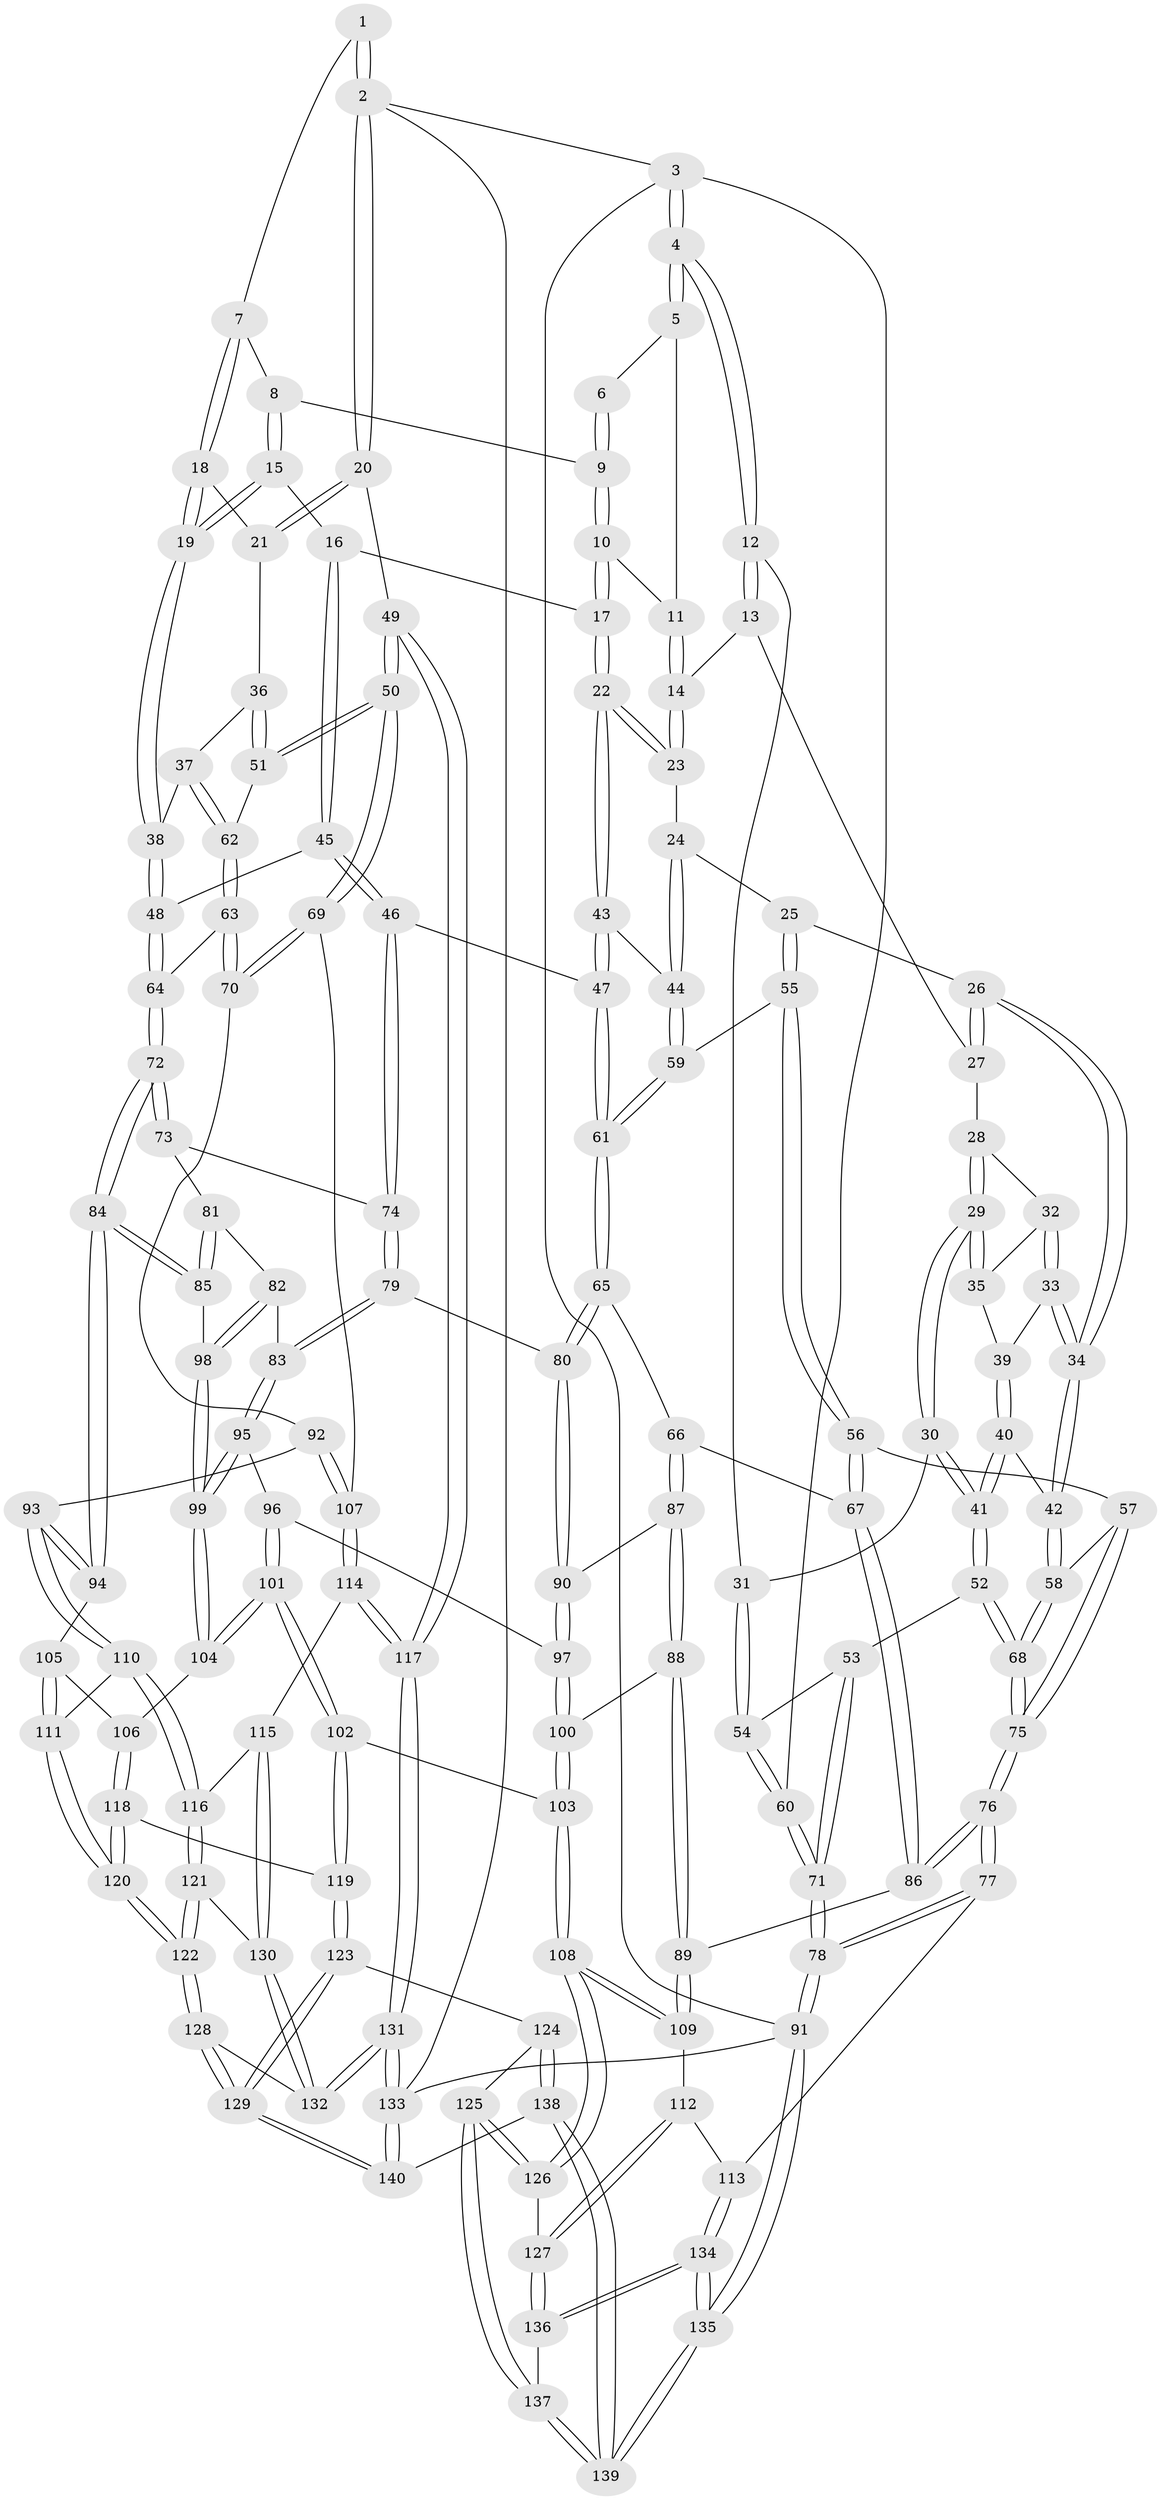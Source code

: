 // coarse degree distribution, {4: 0.4090909090909091, 3: 0.22727272727272727, 5: 0.2727272727272727, 6: 0.022727272727272728, 2: 0.045454545454545456, 8: 0.022727272727272728}
// Generated by graph-tools (version 1.1) at 2025/38/03/04/25 23:38:20]
// undirected, 140 vertices, 347 edges
graph export_dot {
  node [color=gray90,style=filled];
  1 [pos="+0.8438371246323136+0"];
  2 [pos="+1+0"];
  3 [pos="+0+0"];
  4 [pos="+0+0"];
  5 [pos="+0.5185021055981519+0"];
  6 [pos="+0.5246318104702024+0"];
  7 [pos="+0.8304544659460605+0.048323636202672986"];
  8 [pos="+0.7382924966886987+0.09028422039316507"];
  9 [pos="+0.7083075991650752+0.07346186517439962"];
  10 [pos="+0.5349863612112145+0.07258047806413823"];
  11 [pos="+0.5066854105723608+0.039880157417331245"];
  12 [pos="+0+0"];
  13 [pos="+0.13819538552030214+0.07080573946340489"];
  14 [pos="+0.35431772458121574+0.16506397966843167"];
  15 [pos="+0.6637662113330347+0.22858088132021956"];
  16 [pos="+0.6463252722203529+0.23171124092274076"];
  17 [pos="+0.6108931389452168+0.2272182215241923"];
  18 [pos="+0.9267916111547717+0.1612980256863506"];
  19 [pos="+0.7678567810422354+0.27796850167069365"];
  20 [pos="+1+0.1370406689043288"];
  21 [pos="+0.9840937920664513+0.17954439190629864"];
  22 [pos="+0.5689238990951262+0.25709478222596516"];
  23 [pos="+0.3645767623502111+0.19235523660008264"];
  24 [pos="+0.36185963975033236+0.25585027935035964"];
  25 [pos="+0.3373127364797411+0.309733842091236"];
  26 [pos="+0.29066681607098077+0.32698187180276844"];
  27 [pos="+0.16117744243803933+0.1689278310781955"];
  28 [pos="+0.16989239463083838+0.24795387714813505"];
  29 [pos="+0.13429247376208547+0.34081072312466637"];
  30 [pos="+0.1336211768468833+0.34180255118280417"];
  31 [pos="+0.07338434030028806+0.3210156471353475"];
  32 [pos="+0.19173133686431904+0.2826802412825392"];
  33 [pos="+0.21633207718573716+0.3165091933940847"];
  34 [pos="+0.2651511288690925+0.3446821520027574"];
  35 [pos="+0.1766609307525528+0.33514982747515915"];
  36 [pos="+0.9432569198499113+0.2985909237830773"];
  37 [pos="+0.7867712923185106+0.34271695028113186"];
  38 [pos="+0.7866156300352977+0.34267046363003834"];
  39 [pos="+0.19150098488042736+0.3376133705774842"];
  40 [pos="+0.1837357615133204+0.3878907620683674"];
  41 [pos="+0.1439247274096359+0.3954777388186269"];
  42 [pos="+0.24604555861499455+0.39231254478420186"];
  43 [pos="+0.5321437270084615+0.326393724330435"];
  44 [pos="+0.4897591053585936+0.33797919316871944"];
  45 [pos="+0.6585185306936082+0.4253603242727017"];
  46 [pos="+0.6261214352792989+0.4462488577156029"];
  47 [pos="+0.5615889646942626+0.39513335788087"];
  48 [pos="+0.7477233222403084+0.4185905598223691"];
  49 [pos="+1+0.573636351782045"];
  50 [pos="+1+0.5716143430347296"];
  51 [pos="+0.9362913710838862+0.3872923950510602"];
  52 [pos="+0.11386418648449229+0.4411867261158652"];
  53 [pos="+0.07351988671320495+0.423106584679499"];
  54 [pos="+0.05118795272885006+0.39264339605837256"];
  55 [pos="+0.372043106023535+0.38056391101077947"];
  56 [pos="+0.34127728176788513+0.48155879685427166"];
  57 [pos="+0.29258898350694207+0.46383515418083154"];
  58 [pos="+0.2484049279718113+0.39946002537384984"];
  59 [pos="+0.4497792570036586+0.38179783124599337"];
  60 [pos="+0+0.28803707787673716"];
  61 [pos="+0.4694339777435263+0.47103630945583175"];
  62 [pos="+0.8926838436290981+0.39811861156258527"];
  63 [pos="+0.8386849044698236+0.5180677430932643"];
  64 [pos="+0.7964388453382962+0.5119776052980173"];
  65 [pos="+0.465087780681715+0.4874531589429538"];
  66 [pos="+0.3906857116084145+0.5083190729291072"];
  67 [pos="+0.3489763485043265+0.49331398580493446"];
  68 [pos="+0.13658631133330187+0.5132971470026684"];
  69 [pos="+0.9961967239173865+0.5964672658430062"];
  70 [pos="+0.8948514480962978+0.5578366074766068"];
  71 [pos="+0+0.5847277837476976"];
  72 [pos="+0.7578502708100984+0.5474463065836821"];
  73 [pos="+0.6486571434585597+0.5019892513994196"];
  74 [pos="+0.6230262283075816+0.4604561616504955"];
  75 [pos="+0.14058857263625796+0.5420257805097208"];
  76 [pos="+0.12367690667677649+0.6138878899497389"];
  77 [pos="+0.1164352372952597+0.6188120232552319"];
  78 [pos="+0+0.6844333255847638"];
  79 [pos="+0.5365063441062444+0.5365206170395914"];
  80 [pos="+0.5247875857168448+0.5309900561231701"];
  81 [pos="+0.6483768556875752+0.5310838070207374"];
  82 [pos="+0.5956499854597447+0.5828005872532714"];
  83 [pos="+0.5442081779120118+0.5630479711794786"];
  84 [pos="+0.7172682089216161+0.63453760966544"];
  85 [pos="+0.6763263934073676+0.6153414968396494"];
  86 [pos="+0.2606778718179196+0.6394110462902863"];
  87 [pos="+0.40391688676655796+0.5607200139482552"];
  88 [pos="+0.3305798323180472+0.6491248275650775"];
  89 [pos="+0.2767200929539902+0.6542107675110008"];
  90 [pos="+0.4303915636642787+0.603973319540629"];
  91 [pos="+0+1"];
  92 [pos="+0.7858928592379649+0.6617278685609099"];
  93 [pos="+0.740212092666287+0.6683618245365549"];
  94 [pos="+0.7219278145163892+0.6497096374251907"];
  95 [pos="+0.5303605349048732+0.6063338021534531"];
  96 [pos="+0.5139331654692352+0.6206136143234693"];
  97 [pos="+0.4343474376943514+0.6197956815855595"];
  98 [pos="+0.6352980192198464+0.6130134440360571"];
  99 [pos="+0.5839917547130415+0.6660255487517004"];
  100 [pos="+0.4145886928627565+0.6619996007412319"];
  101 [pos="+0.49647363740055733+0.7262539780981621"];
  102 [pos="+0.4945695210340181+0.7276657672281261"];
  103 [pos="+0.44388718049611403+0.7245464488624705"];
  104 [pos="+0.5849268145210043+0.7102520223616392"];
  105 [pos="+0.6494149131746955+0.7000833922296855"];
  106 [pos="+0.5912914357842344+0.7142100622138786"];
  107 [pos="+0.898368824331035+0.6950190767447904"];
  108 [pos="+0.387098576169518+0.7802866150152008"];
  109 [pos="+0.2956055631200047+0.7262543441245114"];
  110 [pos="+0.7503093649308653+0.7243900263711064"];
  111 [pos="+0.6675603676868702+0.7577424973949811"];
  112 [pos="+0.25684630438936584+0.7834487729834775"];
  113 [pos="+0.17936993223092482+0.8201640933248332"];
  114 [pos="+0.874452529637328+0.7675194679586713"];
  115 [pos="+0.8205309558570277+0.7882222664079818"];
  116 [pos="+0.7672793937436927+0.7621859811765418"];
  117 [pos="+1+1"];
  118 [pos="+0.6149075516762919+0.7968443273673735"];
  119 [pos="+0.5142735363359199+0.7891585430781282"];
  120 [pos="+0.6338060839038409+0.820504076255302"];
  121 [pos="+0.7018548138004042+0.8252338207702459"];
  122 [pos="+0.6480641650170096+0.8599716680031456"];
  123 [pos="+0.4951726215813779+0.8936775238938567"];
  124 [pos="+0.4947403104281298+0.8937410625120393"];
  125 [pos="+0.47428516250557795+0.8939637201715807"];
  126 [pos="+0.38794884891703263+0.8207656920005392"];
  127 [pos="+0.324836756169403+0.8656861015687399"];
  128 [pos="+0.6305609087684734+0.9381137517575718"];
  129 [pos="+0.6282682580542582+0.9412530835289499"];
  130 [pos="+0.814981810375114+0.8768083689900447"];
  131 [pos="+1+1"];
  132 [pos="+0.81793771654758+0.9050370297603093"];
  133 [pos="+1+1"];
  134 [pos="+0.05463995863656596+1"];
  135 [pos="+0+1"];
  136 [pos="+0.31372613523939674+0.8863391062395858"];
  137 [pos="+0.4237004710702117+0.9442022305878421"];
  138 [pos="+0.4413476931906989+1"];
  139 [pos="+0.25013204891926755+1"];
  140 [pos="+0.65187198770753+1"];
  1 -- 2;
  1 -- 2;
  1 -- 7;
  2 -- 3;
  2 -- 20;
  2 -- 20;
  2 -- 133;
  3 -- 4;
  3 -- 4;
  3 -- 60;
  3 -- 91;
  4 -- 5;
  4 -- 5;
  4 -- 12;
  4 -- 12;
  5 -- 6;
  5 -- 11;
  6 -- 9;
  6 -- 9;
  7 -- 8;
  7 -- 18;
  7 -- 18;
  8 -- 9;
  8 -- 15;
  8 -- 15;
  9 -- 10;
  9 -- 10;
  10 -- 11;
  10 -- 17;
  10 -- 17;
  11 -- 14;
  11 -- 14;
  12 -- 13;
  12 -- 13;
  12 -- 31;
  13 -- 14;
  13 -- 27;
  14 -- 23;
  14 -- 23;
  15 -- 16;
  15 -- 19;
  15 -- 19;
  16 -- 17;
  16 -- 45;
  16 -- 45;
  17 -- 22;
  17 -- 22;
  18 -- 19;
  18 -- 19;
  18 -- 21;
  19 -- 38;
  19 -- 38;
  20 -- 21;
  20 -- 21;
  20 -- 49;
  21 -- 36;
  22 -- 23;
  22 -- 23;
  22 -- 43;
  22 -- 43;
  23 -- 24;
  24 -- 25;
  24 -- 44;
  24 -- 44;
  25 -- 26;
  25 -- 55;
  25 -- 55;
  26 -- 27;
  26 -- 27;
  26 -- 34;
  26 -- 34;
  27 -- 28;
  28 -- 29;
  28 -- 29;
  28 -- 32;
  29 -- 30;
  29 -- 30;
  29 -- 35;
  29 -- 35;
  30 -- 31;
  30 -- 41;
  30 -- 41;
  31 -- 54;
  31 -- 54;
  32 -- 33;
  32 -- 33;
  32 -- 35;
  33 -- 34;
  33 -- 34;
  33 -- 39;
  34 -- 42;
  34 -- 42;
  35 -- 39;
  36 -- 37;
  36 -- 51;
  36 -- 51;
  37 -- 38;
  37 -- 62;
  37 -- 62;
  38 -- 48;
  38 -- 48;
  39 -- 40;
  39 -- 40;
  40 -- 41;
  40 -- 41;
  40 -- 42;
  41 -- 52;
  41 -- 52;
  42 -- 58;
  42 -- 58;
  43 -- 44;
  43 -- 47;
  43 -- 47;
  44 -- 59;
  44 -- 59;
  45 -- 46;
  45 -- 46;
  45 -- 48;
  46 -- 47;
  46 -- 74;
  46 -- 74;
  47 -- 61;
  47 -- 61;
  48 -- 64;
  48 -- 64;
  49 -- 50;
  49 -- 50;
  49 -- 117;
  49 -- 117;
  50 -- 51;
  50 -- 51;
  50 -- 69;
  50 -- 69;
  51 -- 62;
  52 -- 53;
  52 -- 68;
  52 -- 68;
  53 -- 54;
  53 -- 71;
  53 -- 71;
  54 -- 60;
  54 -- 60;
  55 -- 56;
  55 -- 56;
  55 -- 59;
  56 -- 57;
  56 -- 67;
  56 -- 67;
  57 -- 58;
  57 -- 75;
  57 -- 75;
  58 -- 68;
  58 -- 68;
  59 -- 61;
  59 -- 61;
  60 -- 71;
  60 -- 71;
  61 -- 65;
  61 -- 65;
  62 -- 63;
  62 -- 63;
  63 -- 64;
  63 -- 70;
  63 -- 70;
  64 -- 72;
  64 -- 72;
  65 -- 66;
  65 -- 80;
  65 -- 80;
  66 -- 67;
  66 -- 87;
  66 -- 87;
  67 -- 86;
  67 -- 86;
  68 -- 75;
  68 -- 75;
  69 -- 70;
  69 -- 70;
  69 -- 107;
  70 -- 92;
  71 -- 78;
  71 -- 78;
  72 -- 73;
  72 -- 73;
  72 -- 84;
  72 -- 84;
  73 -- 74;
  73 -- 81;
  74 -- 79;
  74 -- 79;
  75 -- 76;
  75 -- 76;
  76 -- 77;
  76 -- 77;
  76 -- 86;
  76 -- 86;
  77 -- 78;
  77 -- 78;
  77 -- 113;
  78 -- 91;
  78 -- 91;
  79 -- 80;
  79 -- 83;
  79 -- 83;
  80 -- 90;
  80 -- 90;
  81 -- 82;
  81 -- 85;
  81 -- 85;
  82 -- 83;
  82 -- 98;
  82 -- 98;
  83 -- 95;
  83 -- 95;
  84 -- 85;
  84 -- 85;
  84 -- 94;
  84 -- 94;
  85 -- 98;
  86 -- 89;
  87 -- 88;
  87 -- 88;
  87 -- 90;
  88 -- 89;
  88 -- 89;
  88 -- 100;
  89 -- 109;
  89 -- 109;
  90 -- 97;
  90 -- 97;
  91 -- 135;
  91 -- 135;
  91 -- 133;
  92 -- 93;
  92 -- 107;
  92 -- 107;
  93 -- 94;
  93 -- 94;
  93 -- 110;
  93 -- 110;
  94 -- 105;
  95 -- 96;
  95 -- 99;
  95 -- 99;
  96 -- 97;
  96 -- 101;
  96 -- 101;
  97 -- 100;
  97 -- 100;
  98 -- 99;
  98 -- 99;
  99 -- 104;
  99 -- 104;
  100 -- 103;
  100 -- 103;
  101 -- 102;
  101 -- 102;
  101 -- 104;
  101 -- 104;
  102 -- 103;
  102 -- 119;
  102 -- 119;
  103 -- 108;
  103 -- 108;
  104 -- 106;
  105 -- 106;
  105 -- 111;
  105 -- 111;
  106 -- 118;
  106 -- 118;
  107 -- 114;
  107 -- 114;
  108 -- 109;
  108 -- 109;
  108 -- 126;
  108 -- 126;
  109 -- 112;
  110 -- 111;
  110 -- 116;
  110 -- 116;
  111 -- 120;
  111 -- 120;
  112 -- 113;
  112 -- 127;
  112 -- 127;
  113 -- 134;
  113 -- 134;
  114 -- 115;
  114 -- 117;
  114 -- 117;
  115 -- 116;
  115 -- 130;
  115 -- 130;
  116 -- 121;
  116 -- 121;
  117 -- 131;
  117 -- 131;
  118 -- 119;
  118 -- 120;
  118 -- 120;
  119 -- 123;
  119 -- 123;
  120 -- 122;
  120 -- 122;
  121 -- 122;
  121 -- 122;
  121 -- 130;
  122 -- 128;
  122 -- 128;
  123 -- 124;
  123 -- 129;
  123 -- 129;
  124 -- 125;
  124 -- 138;
  124 -- 138;
  125 -- 126;
  125 -- 126;
  125 -- 137;
  125 -- 137;
  126 -- 127;
  127 -- 136;
  127 -- 136;
  128 -- 129;
  128 -- 129;
  128 -- 132;
  129 -- 140;
  129 -- 140;
  130 -- 132;
  130 -- 132;
  131 -- 132;
  131 -- 132;
  131 -- 133;
  131 -- 133;
  133 -- 140;
  133 -- 140;
  134 -- 135;
  134 -- 135;
  134 -- 136;
  134 -- 136;
  135 -- 139;
  135 -- 139;
  136 -- 137;
  137 -- 139;
  137 -- 139;
  138 -- 139;
  138 -- 139;
  138 -- 140;
}
